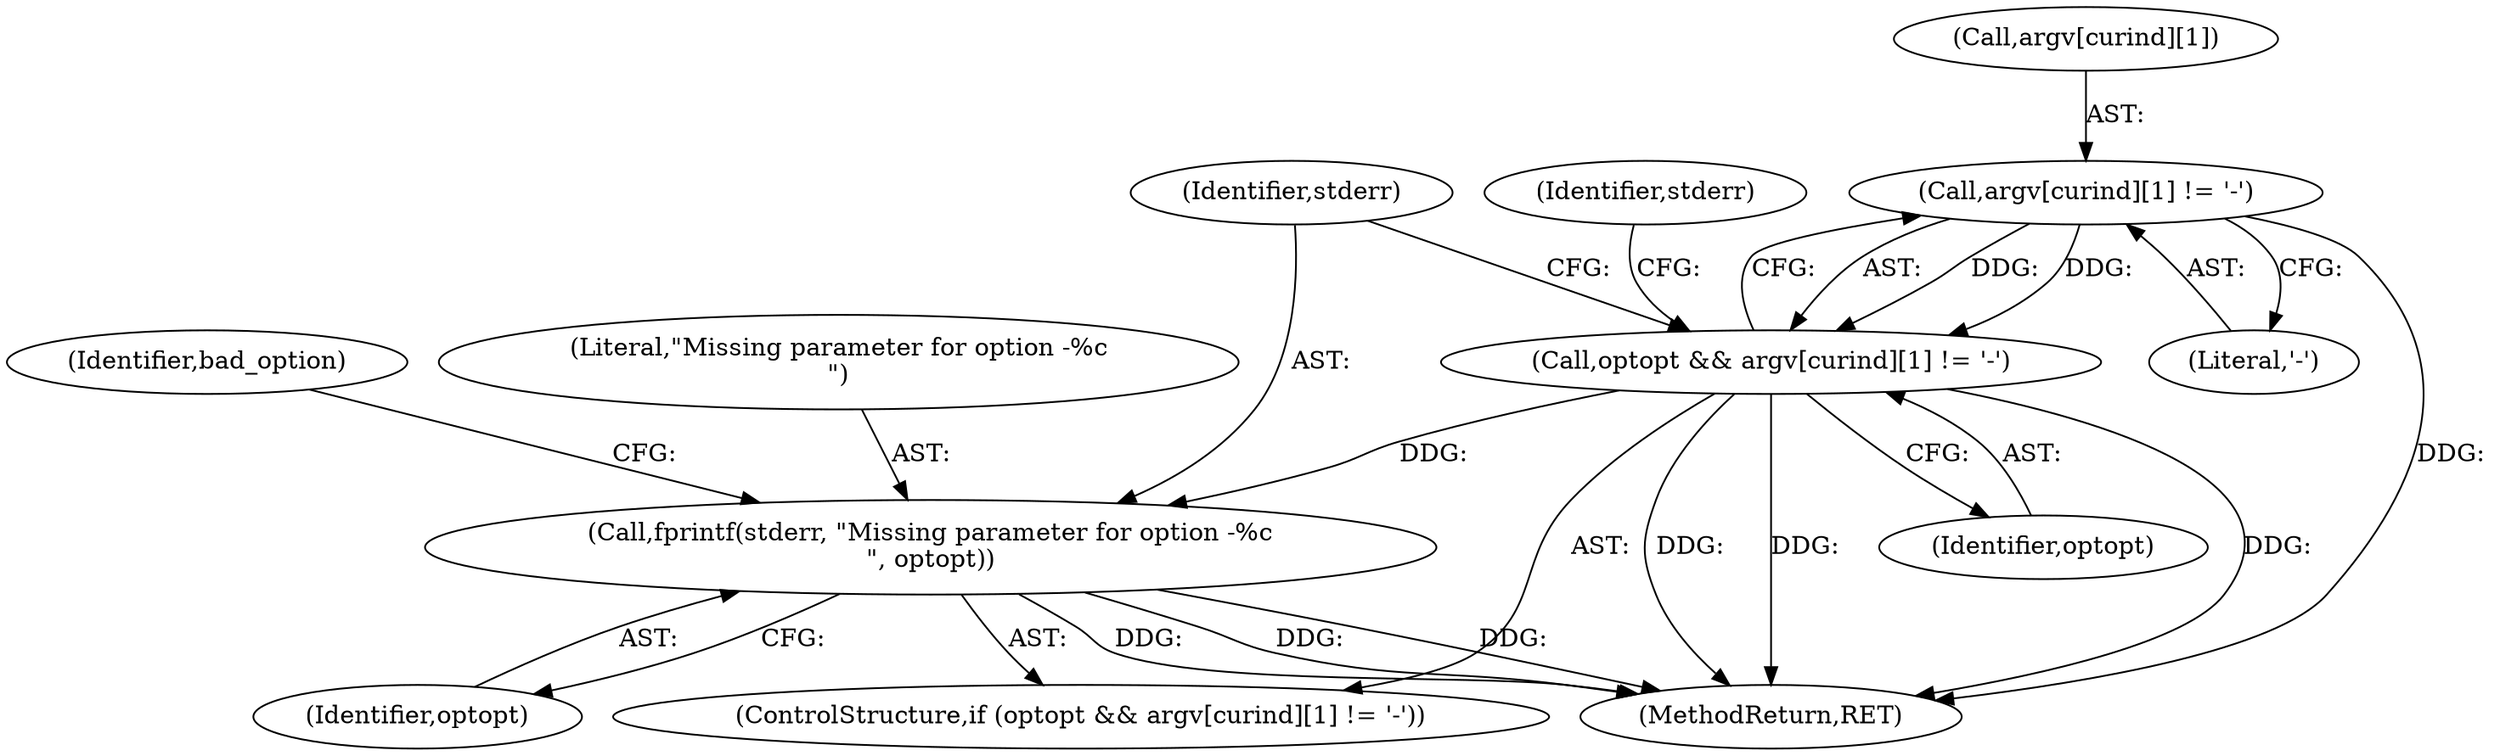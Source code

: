 digraph "0_keepalived_c6247a9ef2c7b33244ab1d3aa5d629ec49f0a067_2@array" {
"1000689" [label="(Call,argv[curind][1] != '-')"];
"1000687" [label="(Call,optopt && argv[curind][1] != '-')"];
"1000696" [label="(Call,fprintf(stderr, \"Missing parameter for option -%c\n\", optopt))"];
"1000690" [label="(Call,argv[curind][1])"];
"1000687" [label="(Call,optopt && argv[curind][1] != '-')"];
"1000710" [label="(Identifier,bad_option)"];
"1000702" [label="(Identifier,stderr)"];
"1000696" [label="(Call,fprintf(stderr, \"Missing parameter for option -%c\n\", optopt))"];
"1000695" [label="(Literal,'-')"];
"1000686" [label="(ControlStructure,if (optopt && argv[curind][1] != '-'))"];
"1000688" [label="(Identifier,optopt)"];
"1000699" [label="(Identifier,optopt)"];
"1000697" [label="(Identifier,stderr)"];
"1000745" [label="(MethodReturn,RET)"];
"1000698" [label="(Literal,\"Missing parameter for option -%c\n\")"];
"1000689" [label="(Call,argv[curind][1] != '-')"];
"1000689" -> "1000687"  [label="AST: "];
"1000689" -> "1000695"  [label="CFG: "];
"1000690" -> "1000689"  [label="AST: "];
"1000695" -> "1000689"  [label="AST: "];
"1000687" -> "1000689"  [label="CFG: "];
"1000689" -> "1000745"  [label="DDG: "];
"1000689" -> "1000687"  [label="DDG: "];
"1000689" -> "1000687"  [label="DDG: "];
"1000687" -> "1000686"  [label="AST: "];
"1000687" -> "1000688"  [label="CFG: "];
"1000688" -> "1000687"  [label="AST: "];
"1000697" -> "1000687"  [label="CFG: "];
"1000702" -> "1000687"  [label="CFG: "];
"1000687" -> "1000745"  [label="DDG: "];
"1000687" -> "1000745"  [label="DDG: "];
"1000687" -> "1000745"  [label="DDG: "];
"1000687" -> "1000696"  [label="DDG: "];
"1000696" -> "1000686"  [label="AST: "];
"1000696" -> "1000699"  [label="CFG: "];
"1000697" -> "1000696"  [label="AST: "];
"1000698" -> "1000696"  [label="AST: "];
"1000699" -> "1000696"  [label="AST: "];
"1000710" -> "1000696"  [label="CFG: "];
"1000696" -> "1000745"  [label="DDG: "];
"1000696" -> "1000745"  [label="DDG: "];
"1000696" -> "1000745"  [label="DDG: "];
}
